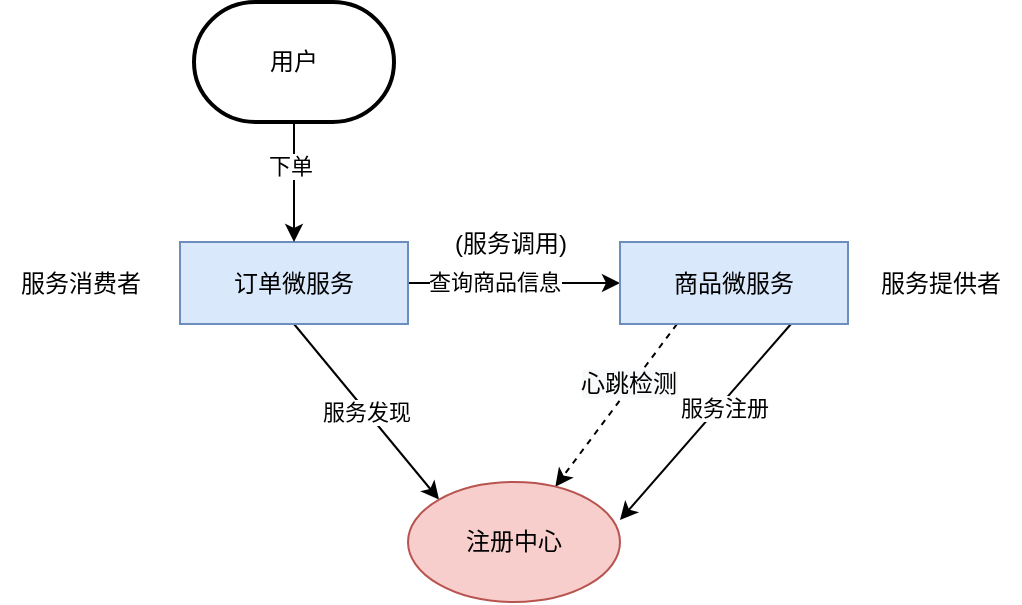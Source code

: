 <mxfile version="13.3.9" type="device"><diagram id="mOv6YZbcc2BquLI2bSWq" name="Page-1"><mxGraphModel dx="1106" dy="1003" grid="1" gridSize="10" guides="1" tooltips="1" connect="1" arrows="1" fold="1" page="1" pageScale="1" pageWidth="1169" pageHeight="1654" math="0" shadow="0"><root><mxCell id="0"/><mxCell id="1" parent="0"/><mxCell id="JWA4IhoI-Ykn6-94m5os-9" style="edgeStyle=none;rounded=0;orthogonalLoop=1;jettySize=auto;html=1;" edge="1" parent="1" source="JWA4IhoI-Ykn6-94m5os-1" target="JWA4IhoI-Ykn6-94m5os-2"><mxGeometry relative="1" as="geometry"/></mxCell><mxCell id="JWA4IhoI-Ykn6-94m5os-10" value="查询商品信息" style="edgeLabel;html=1;align=center;verticalAlign=middle;resizable=0;points=[];" vertex="1" connectable="0" parent="JWA4IhoI-Ykn6-94m5os-9"><mxGeometry x="-0.189" y="2" relative="1" as="geometry"><mxPoint y="1" as="offset"/></mxGeometry></mxCell><mxCell id="JWA4IhoI-Ykn6-94m5os-24" value="服务发现" style="edgeStyle=none;rounded=0;orthogonalLoop=1;jettySize=auto;html=1;exitX=0.5;exitY=1;exitDx=0;exitDy=0;entryX=0;entryY=0;entryDx=0;entryDy=0;" edge="1" parent="1" source="JWA4IhoI-Ykn6-94m5os-1" target="JWA4IhoI-Ykn6-94m5os-17"><mxGeometry relative="1" as="geometry"/></mxCell><mxCell id="JWA4IhoI-Ykn6-94m5os-1" value="订单微服务" style="rounded=0;whiteSpace=wrap;html=1;fillColor=#dae8fc;strokeColor=#6c8ebf;" vertex="1" parent="1"><mxGeometry x="330" y="260" width="114" height="41" as="geometry"/></mxCell><mxCell id="JWA4IhoI-Ykn6-94m5os-18" style="edgeStyle=none;rounded=0;orthogonalLoop=1;jettySize=auto;html=1;exitX=0.25;exitY=1;exitDx=0;exitDy=0;dashed=1;" edge="1" parent="1" source="JWA4IhoI-Ykn6-94m5os-2" target="JWA4IhoI-Ykn6-94m5os-17"><mxGeometry relative="1" as="geometry"/></mxCell><mxCell id="JWA4IhoI-Ykn6-94m5os-21" value="&lt;span style=&quot;font-size: 12px ; background-color: rgb(248 , 249 , 250)&quot;&gt;心跳检测&lt;/span&gt;" style="edgeLabel;html=1;align=center;verticalAlign=middle;resizable=0;points=[];" vertex="1" connectable="0" parent="JWA4IhoI-Ykn6-94m5os-18"><mxGeometry x="-0.239" y="-2" relative="1" as="geometry"><mxPoint as="offset"/></mxGeometry></mxCell><mxCell id="JWA4IhoI-Ykn6-94m5os-22" style="edgeStyle=none;rounded=0;orthogonalLoop=1;jettySize=auto;html=1;exitX=0.75;exitY=1;exitDx=0;exitDy=0;entryX=1;entryY=0.317;entryDx=0;entryDy=0;entryPerimeter=0;" edge="1" parent="1" source="JWA4IhoI-Ykn6-94m5os-2" target="JWA4IhoI-Ykn6-94m5os-17"><mxGeometry relative="1" as="geometry"/></mxCell><mxCell id="JWA4IhoI-Ykn6-94m5os-23" value="服务注册" style="edgeLabel;html=1;align=center;verticalAlign=middle;resizable=0;points=[];" vertex="1" connectable="0" parent="JWA4IhoI-Ykn6-94m5os-22"><mxGeometry x="-0.175" y="2" relative="1" as="geometry"><mxPoint as="offset"/></mxGeometry></mxCell><mxCell id="JWA4IhoI-Ykn6-94m5os-2" value="商品微服务" style="rounded=0;whiteSpace=wrap;html=1;fillColor=#dae8fc;strokeColor=#6c8ebf;" vertex="1" parent="1"><mxGeometry x="550" y="260" width="114" height="41" as="geometry"/></mxCell><mxCell id="JWA4IhoI-Ykn6-94m5os-4" style="edgeStyle=orthogonalEdgeStyle;rounded=0;orthogonalLoop=1;jettySize=auto;html=1;entryX=0.5;entryY=0;entryDx=0;entryDy=0;" edge="1" parent="1" source="JWA4IhoI-Ykn6-94m5os-3" target="JWA4IhoI-Ykn6-94m5os-1"><mxGeometry relative="1" as="geometry"/></mxCell><mxCell id="JWA4IhoI-Ykn6-94m5os-5" value="下单" style="edgeLabel;html=1;align=center;verticalAlign=middle;resizable=0;points=[];" vertex="1" connectable="0" parent="JWA4IhoI-Ykn6-94m5os-4"><mxGeometry x="-0.267" y="-2" relative="1" as="geometry"><mxPoint as="offset"/></mxGeometry></mxCell><mxCell id="JWA4IhoI-Ykn6-94m5os-3" value="用户" style="strokeWidth=2;html=1;shape=mxgraph.flowchart.terminator;whiteSpace=wrap;" vertex="1" parent="1"><mxGeometry x="337" y="140" width="100" height="60" as="geometry"/></mxCell><mxCell id="JWA4IhoI-Ykn6-94m5os-15" value="服务消费者" style="text;html=1;align=center;verticalAlign=middle;resizable=0;points=[];autosize=1;" vertex="1" parent="1"><mxGeometry x="240" y="270.5" width="80" height="20" as="geometry"/></mxCell><mxCell id="JWA4IhoI-Ykn6-94m5os-16" value="服务提供者" style="text;html=1;align=center;verticalAlign=middle;resizable=0;points=[];autosize=1;" vertex="1" parent="1"><mxGeometry x="670" y="270.5" width="80" height="20" as="geometry"/></mxCell><mxCell id="JWA4IhoI-Ykn6-94m5os-17" value="注册中心" style="ellipse;whiteSpace=wrap;html=1;fillColor=#f8cecc;strokeColor=#b85450;" vertex="1" parent="1"><mxGeometry x="444" y="380" width="106" height="60" as="geometry"/></mxCell><mxCell id="JWA4IhoI-Ykn6-94m5os-25" value="(服务调用)" style="text;html=1;align=center;verticalAlign=middle;resizable=0;points=[];autosize=1;" vertex="1" parent="1"><mxGeometry x="460" y="250.5" width="70" height="20" as="geometry"/></mxCell></root></mxGraphModel></diagram></mxfile>